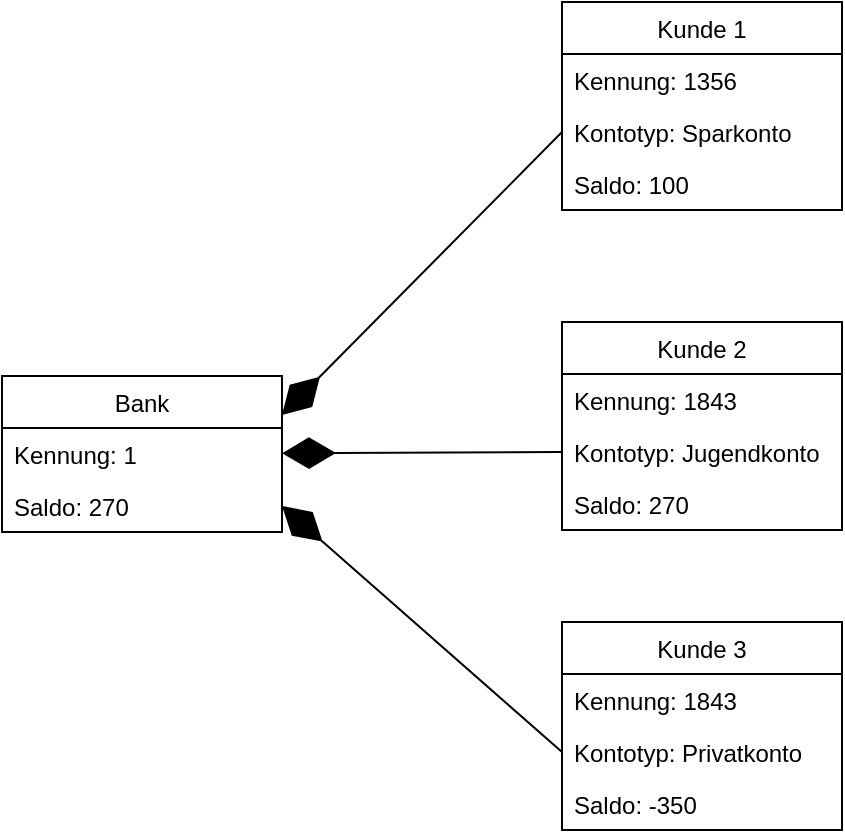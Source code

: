 <mxfile version="18.0.4" type="device"><diagram id="d6HXvzPocxoy91xWm9NK" name="Page-1"><mxGraphModel dx="1449" dy="737" grid="1" gridSize="10" guides="1" tooltips="1" connect="1" arrows="1" fold="1" page="1" pageScale="1" pageWidth="1169" pageHeight="827" math="0" shadow="0"><root><mxCell id="0"/><mxCell id="1" parent="0"/><mxCell id="01Yw8OsmfjOOfxU1r3HJ-10" value="Kunde 2" style="swimlane;fontStyle=0;childLayout=stackLayout;horizontal=1;startSize=26;fillColor=none;horizontalStack=0;resizeParent=1;resizeParentMax=0;resizeLast=0;collapsible=1;marginBottom=0;" vertex="1" parent="1"><mxGeometry x="390" y="390" width="140" height="104" as="geometry"/></mxCell><mxCell id="01Yw8OsmfjOOfxU1r3HJ-11" value="Kennung: 1843" style="text;strokeColor=none;fillColor=none;align=left;verticalAlign=top;spacingLeft=4;spacingRight=4;overflow=hidden;rotatable=0;points=[[0,0.5],[1,0.5]];portConstraint=eastwest;" vertex="1" parent="01Yw8OsmfjOOfxU1r3HJ-10"><mxGeometry y="26" width="140" height="26" as="geometry"/></mxCell><mxCell id="01Yw8OsmfjOOfxU1r3HJ-12" value="Kontotyp: Jugendkonto" style="text;strokeColor=none;fillColor=none;align=left;verticalAlign=top;spacingLeft=4;spacingRight=4;overflow=hidden;rotatable=0;points=[[0,0.5],[1,0.5]];portConstraint=eastwest;" vertex="1" parent="01Yw8OsmfjOOfxU1r3HJ-10"><mxGeometry y="52" width="140" height="26" as="geometry"/></mxCell><mxCell id="01Yw8OsmfjOOfxU1r3HJ-13" value="Saldo: 270" style="text;strokeColor=none;fillColor=none;align=left;verticalAlign=top;spacingLeft=4;spacingRight=4;overflow=hidden;rotatable=0;points=[[0,0.5],[1,0.5]];portConstraint=eastwest;" vertex="1" parent="01Yw8OsmfjOOfxU1r3HJ-10"><mxGeometry y="78" width="140" height="26" as="geometry"/></mxCell><mxCell id="01Yw8OsmfjOOfxU1r3HJ-15" value="Kunde 1" style="swimlane;fontStyle=0;childLayout=stackLayout;horizontal=1;startSize=26;fillColor=none;horizontalStack=0;resizeParent=1;resizeParentMax=0;resizeLast=0;collapsible=1;marginBottom=0;" vertex="1" parent="1"><mxGeometry x="390" y="230" width="140" height="104" as="geometry"/></mxCell><mxCell id="01Yw8OsmfjOOfxU1r3HJ-16" value="Kennung: 1356" style="text;strokeColor=none;fillColor=none;align=left;verticalAlign=top;spacingLeft=4;spacingRight=4;overflow=hidden;rotatable=0;points=[[0,0.5],[1,0.5]];portConstraint=eastwest;" vertex="1" parent="01Yw8OsmfjOOfxU1r3HJ-15"><mxGeometry y="26" width="140" height="26" as="geometry"/></mxCell><mxCell id="01Yw8OsmfjOOfxU1r3HJ-17" value="Kontotyp: Sparkonto" style="text;strokeColor=none;fillColor=none;align=left;verticalAlign=top;spacingLeft=4;spacingRight=4;overflow=hidden;rotatable=0;points=[[0,0.5],[1,0.5]];portConstraint=eastwest;" vertex="1" parent="01Yw8OsmfjOOfxU1r3HJ-15"><mxGeometry y="52" width="140" height="26" as="geometry"/></mxCell><mxCell id="01Yw8OsmfjOOfxU1r3HJ-18" value="Saldo: 100" style="text;strokeColor=none;fillColor=none;align=left;verticalAlign=top;spacingLeft=4;spacingRight=4;overflow=hidden;rotatable=0;points=[[0,0.5],[1,0.5]];portConstraint=eastwest;" vertex="1" parent="01Yw8OsmfjOOfxU1r3HJ-15"><mxGeometry y="78" width="140" height="26" as="geometry"/></mxCell><mxCell id="01Yw8OsmfjOOfxU1r3HJ-19" value="Kunde 3" style="swimlane;fontStyle=0;childLayout=stackLayout;horizontal=1;startSize=26;fillColor=none;horizontalStack=0;resizeParent=1;resizeParentMax=0;resizeLast=0;collapsible=1;marginBottom=0;" vertex="1" parent="1"><mxGeometry x="390" y="540" width="140" height="104" as="geometry"/></mxCell><mxCell id="01Yw8OsmfjOOfxU1r3HJ-20" value="Kennung: 1843" style="text;strokeColor=none;fillColor=none;align=left;verticalAlign=top;spacingLeft=4;spacingRight=4;overflow=hidden;rotatable=0;points=[[0,0.5],[1,0.5]];portConstraint=eastwest;" vertex="1" parent="01Yw8OsmfjOOfxU1r3HJ-19"><mxGeometry y="26" width="140" height="26" as="geometry"/></mxCell><mxCell id="01Yw8OsmfjOOfxU1r3HJ-21" value="Kontotyp: Privatkonto" style="text;strokeColor=none;fillColor=none;align=left;verticalAlign=top;spacingLeft=4;spacingRight=4;overflow=hidden;rotatable=0;points=[[0,0.5],[1,0.5]];portConstraint=eastwest;" vertex="1" parent="01Yw8OsmfjOOfxU1r3HJ-19"><mxGeometry y="52" width="140" height="26" as="geometry"/></mxCell><mxCell id="01Yw8OsmfjOOfxU1r3HJ-22" value="Saldo: -350" style="text;strokeColor=none;fillColor=none;align=left;verticalAlign=top;spacingLeft=4;spacingRight=4;overflow=hidden;rotatable=0;points=[[0,0.5],[1,0.5]];portConstraint=eastwest;" vertex="1" parent="01Yw8OsmfjOOfxU1r3HJ-19"><mxGeometry y="78" width="140" height="26" as="geometry"/></mxCell><mxCell id="01Yw8OsmfjOOfxU1r3HJ-23" value="Bank" style="swimlane;fontStyle=0;childLayout=stackLayout;horizontal=1;startSize=26;fillColor=none;horizontalStack=0;resizeParent=1;resizeParentMax=0;resizeLast=0;collapsible=1;marginBottom=0;" vertex="1" parent="1"><mxGeometry x="110" y="417" width="140" height="78" as="geometry"/></mxCell><mxCell id="01Yw8OsmfjOOfxU1r3HJ-24" value="Kennung: 1" style="text;strokeColor=none;fillColor=none;align=left;verticalAlign=top;spacingLeft=4;spacingRight=4;overflow=hidden;rotatable=0;points=[[0,0.5],[1,0.5]];portConstraint=eastwest;" vertex="1" parent="01Yw8OsmfjOOfxU1r3HJ-23"><mxGeometry y="26" width="140" height="26" as="geometry"/></mxCell><mxCell id="01Yw8OsmfjOOfxU1r3HJ-26" value="Saldo: 270" style="text;strokeColor=none;fillColor=none;align=left;verticalAlign=top;spacingLeft=4;spacingRight=4;overflow=hidden;rotatable=0;points=[[0,0.5],[1,0.5]];portConstraint=eastwest;" vertex="1" parent="01Yw8OsmfjOOfxU1r3HJ-23"><mxGeometry y="52" width="140" height="26" as="geometry"/></mxCell><mxCell id="01Yw8OsmfjOOfxU1r3HJ-27" value="" style="endArrow=diamondThin;endFill=1;endSize=24;html=1;rounded=0;entryX=1;entryY=0.5;entryDx=0;entryDy=0;exitX=0;exitY=0.5;exitDx=0;exitDy=0;" edge="1" parent="1" source="01Yw8OsmfjOOfxU1r3HJ-21" target="01Yw8OsmfjOOfxU1r3HJ-26"><mxGeometry width="160" relative="1" as="geometry"><mxPoint x="390" y="490" as="sourcePoint"/><mxPoint x="550" y="490" as="targetPoint"/></mxGeometry></mxCell><mxCell id="01Yw8OsmfjOOfxU1r3HJ-28" value="" style="endArrow=diamondThin;endFill=1;endSize=24;html=1;rounded=0;exitX=0;exitY=0.5;exitDx=0;exitDy=0;" edge="1" parent="1" source="01Yw8OsmfjOOfxU1r3HJ-12" target="01Yw8OsmfjOOfxU1r3HJ-24"><mxGeometry width="160" relative="1" as="geometry"><mxPoint x="400" y="615" as="sourcePoint"/><mxPoint x="260" y="465" as="targetPoint"/></mxGeometry></mxCell><mxCell id="01Yw8OsmfjOOfxU1r3HJ-29" value="" style="endArrow=diamondThin;endFill=1;endSize=24;html=1;rounded=0;entryX=1;entryY=0.25;entryDx=0;entryDy=0;exitX=0;exitY=0.5;exitDx=0;exitDy=0;" edge="1" parent="1" source="01Yw8OsmfjOOfxU1r3HJ-17" target="01Yw8OsmfjOOfxU1r3HJ-23"><mxGeometry width="160" relative="1" as="geometry"><mxPoint x="400" y="465" as="sourcePoint"/><mxPoint x="260" y="465" as="targetPoint"/></mxGeometry></mxCell></root></mxGraphModel></diagram></mxfile>